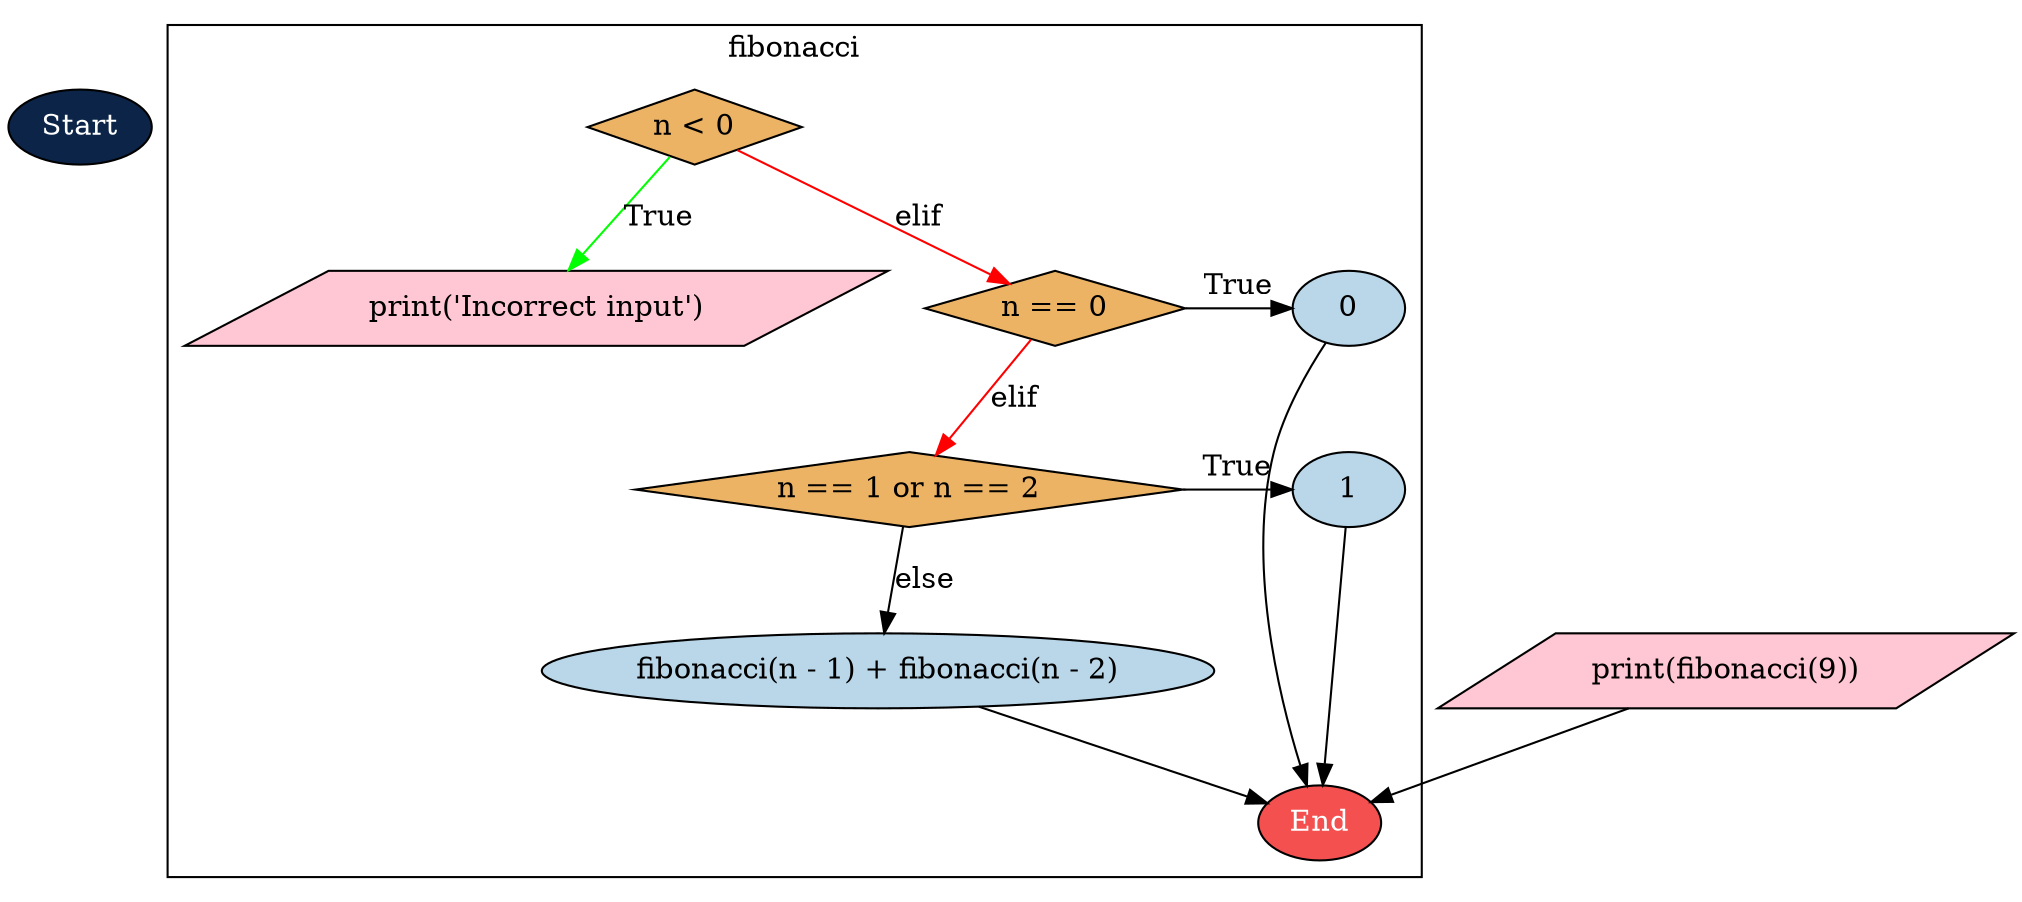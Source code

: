 digraph my_graph {
bgcolor="white"
4377620176 [shape=ellipse] [label="Start"] [type="START"] [style=filled fillcolor="#0B2447" fontcolor=white]

4377620560 [shape=diamond] [label="n < 0"] [type="CONDITIONS"] [style=filled fillcolor="#ECB365" fontcolor=black]
4377620688 [shape=parallelogram] [label="print('Incorrect input')"] [type="STATEMENT"] [style=filled fillcolor="#FFC6D3" fontcolor=black]
4377620880 [shape=diamond] [label="n == 0"] [type="CONDITIONS"] [style=filled fillcolor="#ECB365" fontcolor=black]
4377620624 [shape=ellipse] [label="0"] [type="RETURN"] [style=filled fillcolor="#BAD7E9" fontcolor=black]
4377621072 [shape=diamond] [label="n == 1 or n == 2"] [type="CONDITIONS"] [style=filled fillcolor="#ECB365" fontcolor=black]
4377621136 [shape=ellipse] [label="1"] [type="RETURN"] [style=filled fillcolor="#BAD7E9" fontcolor=black]

4377621264 [shape=ellipse] [label="fibonacci(n - 1) + fibonacci(n - 2)"] [type="RETURN"] [style=filled fillcolor="#BAD7E9" fontcolor=black]
4377621392 [shape=parallelogram] [label="print(fibonacci(9))"] [type="STATEMENT"] [style=filled fillcolor="#FFC6D3" fontcolor=black]
4377621584 [shape=ellipse] [label="End"] [type="END"] [style=filled fillcolor="#F45050" fontcolor=white]
subgraph cluster_fibonacci {
label = "fibonacci";

4377620560 -> 4377620880 [color=red] [label=elif] [source="@if_or_if_to_elif : ACNode(_info={'conditions': ['n < 0'], 'type': 'IF'}, _type='CONDITIONS', _indent=4) -> ACNode(_info={'conditions': ['n == 0'], 'type': 'ELIF'}, _type='CONDITIONS', _indent=4)"]
4377620880 -> 4377621072 [color=red] [label=elif] [source="@if_or_if_to_elif : ACNode(_info={'conditions': ['n == 0'], 'type': 'ELIF'}, _type='CONDITIONS', _indent=4) -> ACNode(_info={'conditions': ['n == 1 or n == 2'], 'type': 'ELIF'}, _type='CONDITIONS', _indent=4)"]

4377620560 -> 4377620688 [color=green] [label=True] [source="@parent_to_child : ACNode(_info={'conditions': ['n < 0'], 'type': 'IF'}, _type='CONDITIONS', _indent=4) -> ACNode(_info={'type': 'METHOD', 'value': 'print('Incorrect input')'}, _type='STATEMENT', _indent=8)"]
{rank=same; 4377620880; 4377620624;}
4377620624 -> 4377621584   [source="@return_to_end : ACNode(_info={'name': '0'}, _type='RETURN', _indent=8) -> {}"]
4377620880 -> 4377620624  [label=True] [source="@return_2 : ACNode(_info={'conditions': ['n == 0'], 'type': 'ELIF'}, _type='CONDITIONS', _indent=4) -> ACNode(_info={'name': '0'}, _type='RETURN', _indent=8)"]
{rank=same; 4377621072; 4377621136;}
4377621136 -> 4377621584   [source="@return_to_end : ACNode(_info={'name': '1'}, _type='RETURN', _indent=8) -> {}"]
4377621072 -> 4377621136  [label=True] [source="@return_2 : ACNode(_info={'conditions': ['n == 1 or n == 2'], 'type': 'ELIF'}, _type='CONDITIONS', _indent=4) -> ACNode(_info={'name': '1'}, _type='RETURN', _indent=8)"]
4377621072 -> 4377621264  [label=else] [source=" : ACNode(_info={'conditions': ['n == 1 or n == 2'], 'type': 'ELIF'}, _type='CONDITIONS', _indent=4) -> ACNode(_info={'name': 'fibonacci(n - 1) + fibonacci(n - 2)'}, _type='RETURN', _indent=8)"]
{rank=same; 4377621264;}
4377621264 -> 4377621584   [source="@return_to_end : ACNode(_info={'name': 'fibonacci(n - 1) + fibonacci(n - 2)'}, _type='RETURN', _indent=8) -> {}"]

}4377621392 -> 4377621584   [source="@prev_to_end : ACNode(_info={'type': 'METHOD', 'value': 'print(fibonacci(9))'}, _type='STATEMENT', _indent=0) -> {}"]

}
